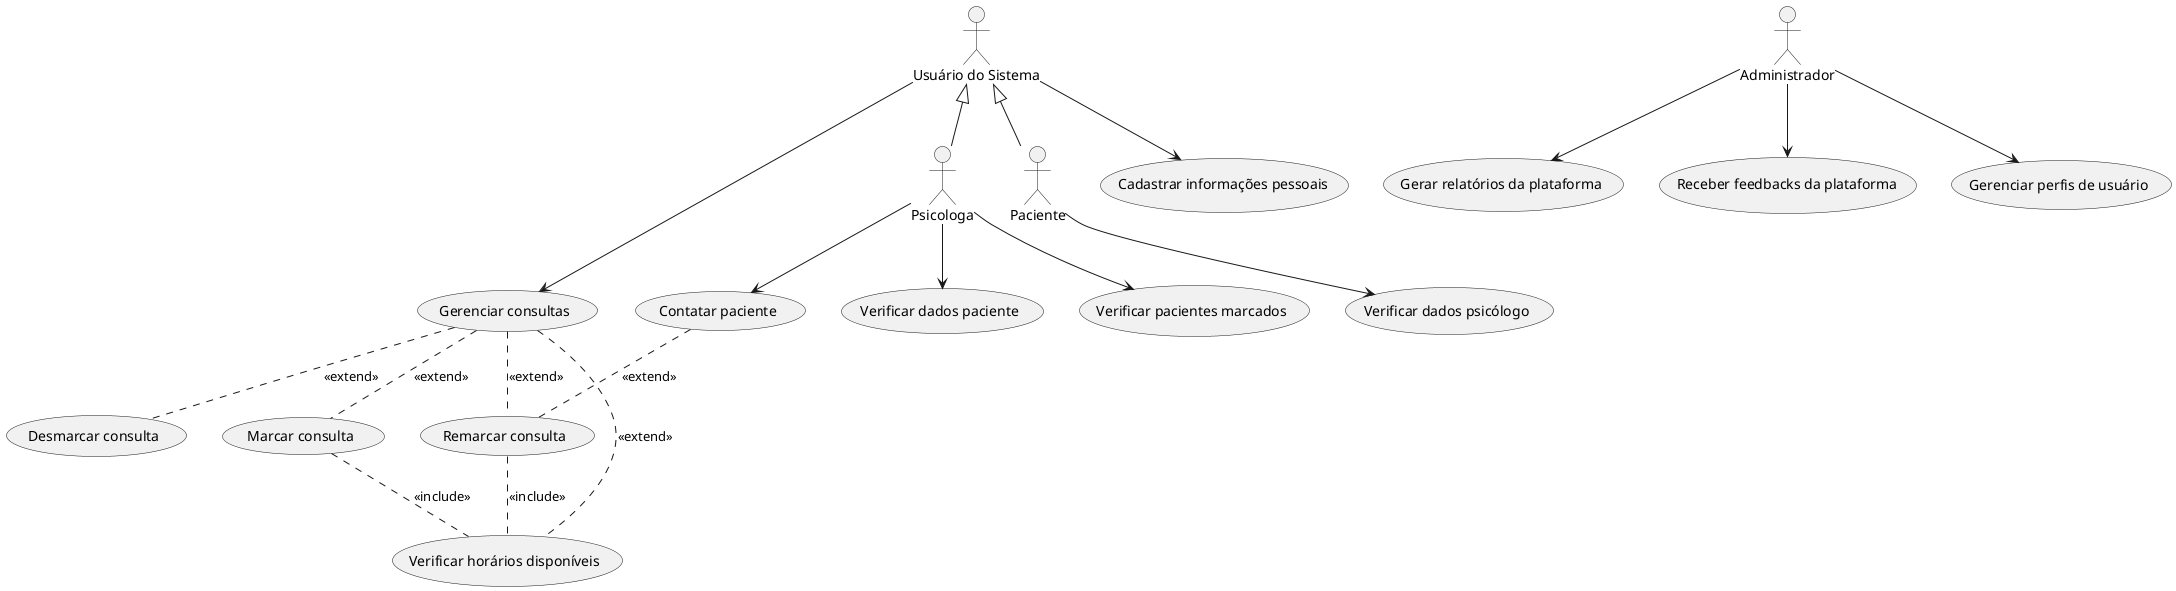 @startuml
"Administrador" as admin
"Psicologa" as psi
"Paciente" as paci
"Usuário do Sistema" as user

"Cadastrar informações pessoais" as (cad)
"Marcar consulta" as (mar)
"Gerenciar consultas" as (gerenciarConsultas)
"Remarcar consulta" as (rem)
"Desmarcar consulta" as (desm)
"Verificar horários disponíveis" as (verificarHorarios)
"Verificar dados psicólogo" as (verificarPsico)
"Verificar dados paciente" as (verificarPaciente)
"Verificar pacientes marcados" as (verificarMarcados)

admin --> (Gerar relatórios da plataforma)
admin --> (Receber feedbacks da plataforma)
admin --> (Gerenciar perfis de usuário)

user <|-- psi
user <|-- paci


(cad) <-u- user


(gerenciarConsultas) <-u- user


(rem) .u. (gerenciarConsultas) : <<extend>>
(desm) .u. (gerenciarConsultas) : <<extend>>
(mar) .u. (gerenciarConsultas) : <<extend>>
(rem) .u. (Contatar paciente) : <<extend>>
(verificarHorarios) .u. (gerenciarConsultas) : <<extend>>

psi -d-> (Contatar paciente)

(rem) .. (verificarHorarios) : <<include>>
(mar) .down. (verificarHorarios) : <<include>> 

psi -d-> (verificarPaciente)
psi -d-> (verificarMarcados)
paci -d-> (verificarPsico)
@enduml